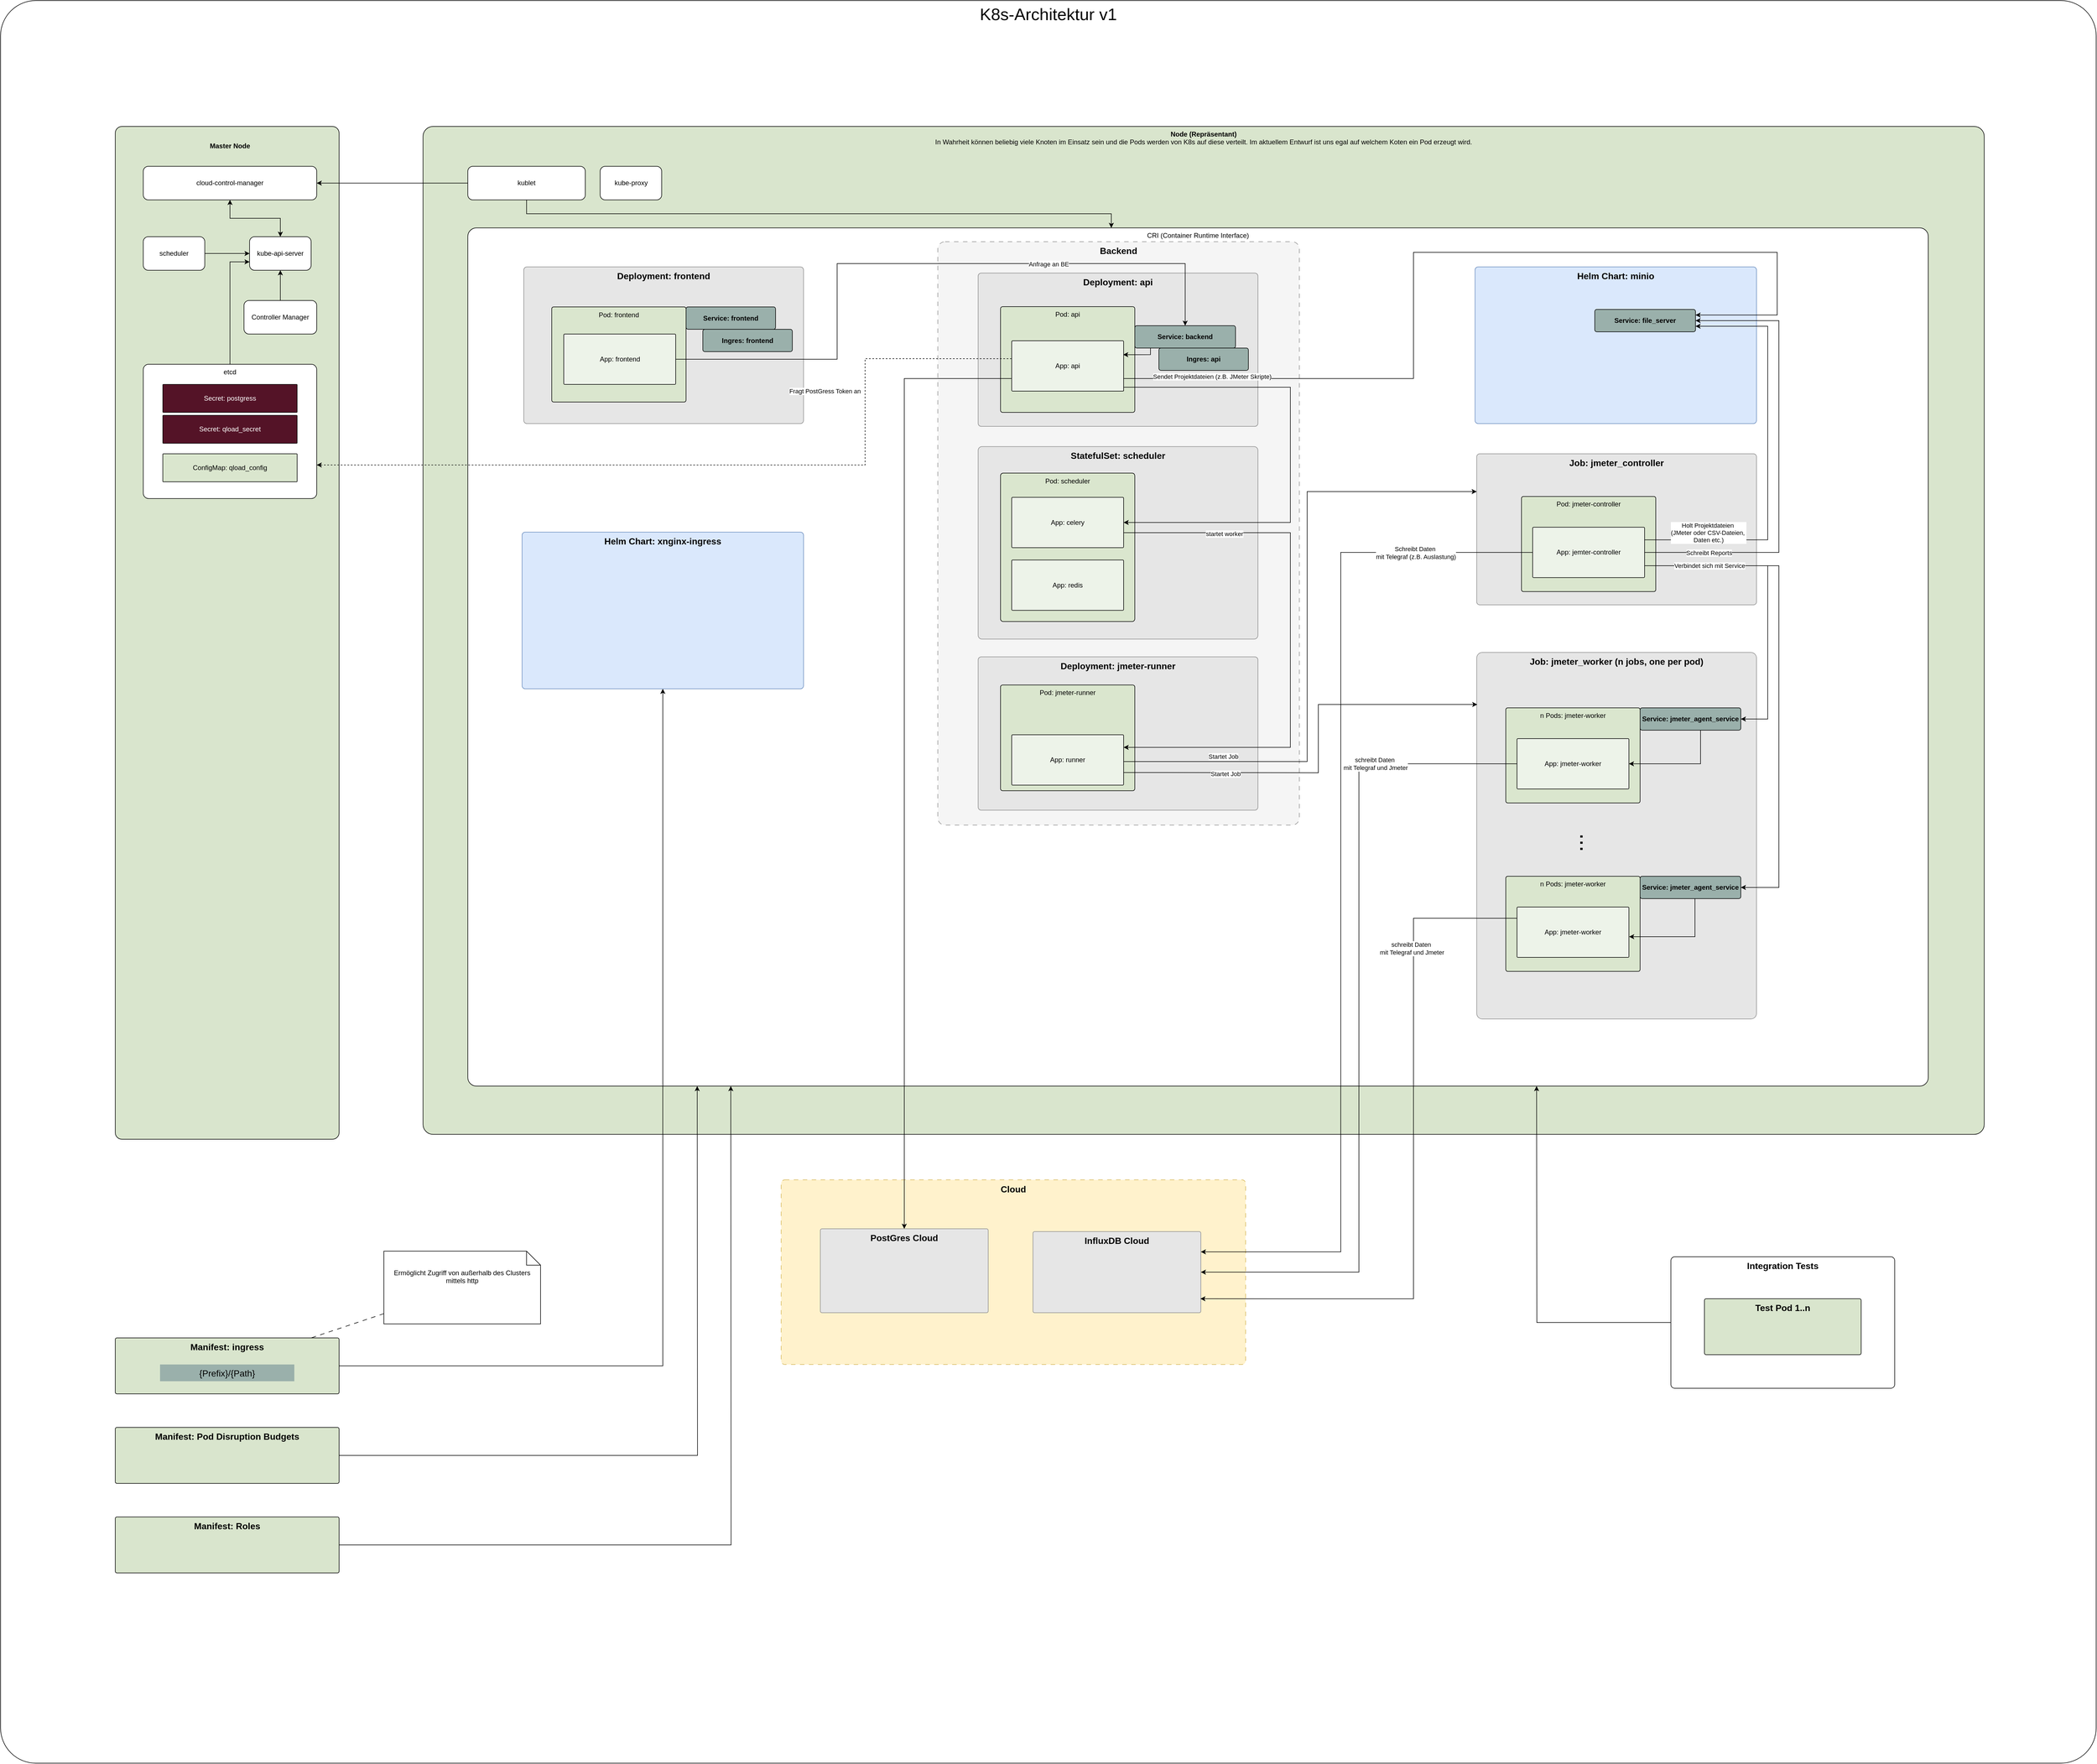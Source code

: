 <mxfile version="26.0.4">
  <diagram id="Ht1M8jgEwFfnCIfOTk4-" name="Page-1">
    <mxGraphModel dx="12432" dy="6807" grid="1" gridSize="10" guides="1" tooltips="1" connect="1" arrows="1" fold="1" page="1" pageScale="1" pageWidth="1169" pageHeight="827" math="0" shadow="0">
      <root>
        <mxCell id="0" />
        <mxCell id="1" parent="0" />
        <mxCell id="ZCW60HN4UCI8_1PRk3wG-36" value="&lt;span style=&quot;font-size: 30px;&quot;&gt;K8s-Architektur v1&lt;/span&gt;" style="whiteSpace=wrap;html=1;rounded=1;arcSize=2;verticalAlign=top;movable=1;resizable=1;rotatable=1;deletable=1;editable=1;locked=0;connectable=1;" parent="1" vertex="1">
          <mxGeometry x="2450" y="-740" width="3745" height="3150" as="geometry" />
        </mxCell>
        <mxCell id="7OVlWc0CsFkuMIYYxnUI-151" value="&lt;font style=&quot;font-size: 12px;&quot;&gt;&lt;b style=&quot;font-size: 12px;&quot;&gt;Node (Repräsentant)&lt;/b&gt;&lt;/font&gt;&lt;div style=&quot;font-size: 12px;&quot;&gt;&lt;font style=&quot;font-size: 12px;&quot;&gt;&lt;span style=&quot;font-size: 12px;&quot;&gt;In Wahrheit können beliebig viele Knoten im Einsatz sein und die Pods werden von K8s auf diese verteilt. Im aktuellem Entwurf ist uns egal auf welchem Koten ein Pod erzeugt wird.&lt;/span&gt;&lt;/font&gt;&lt;/div&gt;" style="whiteSpace=wrap;html=1;fillColor=#d9e5cd;rounded=1;arcSize=1;verticalAlign=top;movable=1;resizable=1;rotatable=1;deletable=1;editable=1;locked=0;connectable=1;fontSize=12;" parent="1" vertex="1">
          <mxGeometry x="3205" y="-515" width="2790" height="1801.25" as="geometry" />
        </mxCell>
        <mxCell id="7OVlWc0CsFkuMIYYxnUI-153" value="CRI (Container Runtime Interface)" style="rounded=1;whiteSpace=wrap;html=1;verticalAlign=top;arcSize=1;movable=1;resizable=1;rotatable=1;deletable=1;editable=1;locked=0;connectable=1;fontSize=12;strokeColor=default;" parent="1" vertex="1">
          <mxGeometry x="3285" y="-333.75" width="2610" height="1533.75" as="geometry" />
        </mxCell>
        <mxCell id="TPNZpiHJa9W8Kg9He1s7-10" value="&lt;font size=&quot;1&quot; style=&quot;&quot;&gt;&lt;b style=&quot;font-size: 16px;&quot;&gt;Job: jmeter_worker (n jobs, one per pod)&lt;/b&gt;&lt;/font&gt;" style="whiteSpace=wrap;html=1;rounded=1;arcSize=2;verticalAlign=top;fontSize=12;movable=1;resizable=1;rotatable=1;deletable=1;editable=1;locked=0;connectable=1;strokeColor=#8F8F8F;align=center;fontFamily=Helvetica;fontColor=default;fillColor=#E6E6E6;" parent="1" vertex="1">
          <mxGeometry x="5088" y="425" width="500" height="655" as="geometry" />
        </mxCell>
        <mxCell id="TPNZpiHJa9W8Kg9He1s7-9" value="&lt;font size=&quot;1&quot; style=&quot;&quot;&gt;&lt;b style=&quot;font-size: 16px;&quot;&gt;Job: jmeter_controller&lt;/b&gt;&lt;/font&gt;" style="whiteSpace=wrap;html=1;rounded=1;arcSize=2;verticalAlign=top;fontSize=12;movable=1;resizable=1;rotatable=1;deletable=1;editable=1;locked=0;connectable=1;strokeColor=#8F8F8F;align=center;fontFamily=Helvetica;fontColor=default;fillColor=#E6E6E6;" parent="1" vertex="1">
          <mxGeometry x="5088" y="70" width="500" height="270" as="geometry" />
        </mxCell>
        <mxCell id="7OVlWc0CsFkuMIYYxnUI-138" value="&lt;font size=&quot;1&quot; style=&quot;&quot;&gt;&lt;b style=&quot;font-size: 16px;&quot;&gt;Deployment: frontend&lt;/b&gt;&lt;/font&gt;" style="whiteSpace=wrap;html=1;rounded=1;arcSize=2;verticalAlign=top;fontSize=12;movable=1;resizable=1;rotatable=1;deletable=1;editable=1;locked=0;connectable=1;strokeColor=#8F8F8F;align=center;fontFamily=Helvetica;fontColor=default;fillColor=#E6E6E6;" parent="1" vertex="1">
          <mxGeometry x="3385" y="-264" width="500" height="280" as="geometry" />
        </mxCell>
        <mxCell id="7OVlWc0CsFkuMIYYxnUI-88" style="rounded=0;orthogonalLoop=1;jettySize=auto;html=1;endArrow=none;endFill=0;dashed=1;dashPattern=8 8;movable=1;resizable=1;rotatable=1;deletable=1;editable=1;locked=0;connectable=1;" parent="1" source="7OVlWc0CsFkuMIYYxnUI-94" target="7OVlWc0CsFkuMIYYxnUI-90" edge="1">
          <mxGeometry relative="1" as="geometry" />
        </mxCell>
        <mxCell id="oH4TG-YbMOmBQOoqMi1V-5" style="edgeStyle=orthogonalEdgeStyle;rounded=0;orthogonalLoop=1;jettySize=auto;html=1;exitX=1;exitY=0.5;exitDx=0;exitDy=0;entryX=0.5;entryY=1;entryDx=0;entryDy=0;movable=1;resizable=1;rotatable=1;deletable=1;editable=1;locked=0;connectable=1;" edge="1" parent="1" source="7OVlWc0CsFkuMIYYxnUI-90" target="oH4TG-YbMOmBQOoqMi1V-4">
          <mxGeometry relative="1" as="geometry" />
        </mxCell>
        <mxCell id="7OVlWc0CsFkuMIYYxnUI-90" value="&lt;b style=&quot;font-size: 16px;&quot;&gt;Manifest: ingress&lt;/b&gt;" style="whiteSpace=wrap;html=1;fillColor=#d9e5cd;strokeColor=default;rounded=1;arcSize=3;verticalAlign=top;movable=1;resizable=1;rotatable=1;deletable=1;editable=1;locked=0;connectable=1;" parent="1" vertex="1">
          <mxGeometry x="2655" y="1650" width="400" height="100" as="geometry" />
        </mxCell>
        <mxCell id="7OVlWc0CsFkuMIYYxnUI-94" value="Ermöglicht Zugriff von außerhalb des Clusters mittels http" style="shape=note2;boundedLbl=1;whiteSpace=wrap;html=1;size=25;verticalAlign=top;align=center;movable=1;resizable=1;rotatable=1;deletable=1;editable=1;locked=0;connectable=1;" parent="1" vertex="1">
          <mxGeometry x="3135" y="1495" width="280" height="130" as="geometry" />
        </mxCell>
        <mxCell id="7OVlWc0CsFkuMIYYxnUI-95" value="&lt;font style=&quot;font-size: 16px;&quot;&gt;{Prefix}/{Path}&lt;/font&gt;" style="whiteSpace=wrap;html=1;fillColor=#9ab0ab;strokeColor=none;rotation=0;movable=1;resizable=1;rotatable=1;deletable=1;editable=1;locked=0;connectable=1;" parent="1" vertex="1">
          <mxGeometry x="2735" y="1697.5" width="240" height="30" as="geometry" />
        </mxCell>
        <mxCell id="1kscTgb3eFn9fxUTIaNH-13" value="&lt;font size=&quot;1&quot; style=&quot;&quot;&gt;&lt;b style=&quot;font-size: 16px;&quot;&gt;Backend&lt;/b&gt;&lt;/font&gt;" style="whiteSpace=wrap;html=1;rounded=1;arcSize=2;verticalAlign=top;fontSize=12;movable=1;resizable=1;rotatable=1;deletable=1;editable=1;locked=0;connectable=1;strokeColor=#8F8F8F;align=center;fontFamily=Helvetica;fontColor=default;fillColor=#f5f5f5;dashed=1;dashPattern=8 8;" parent="1" vertex="1">
          <mxGeometry x="4125" y="-309" width="646" height="1042.5" as="geometry" />
        </mxCell>
        <mxCell id="7OVlWc0CsFkuMIYYxnUI-154" value="&lt;font size=&quot;1&quot; style=&quot;&quot;&gt;&lt;b style=&quot;font-size: 16px;&quot;&gt;Deployment: api&lt;/b&gt;&lt;/font&gt;" style="whiteSpace=wrap;html=1;rounded=1;arcSize=2;verticalAlign=top;fontSize=12;movable=1;resizable=1;rotatable=1;deletable=1;editable=1;locked=0;connectable=1;strokeColor=#8F8F8F;align=center;fontFamily=Helvetica;fontColor=default;fillColor=#E6E6E6;" parent="1" vertex="1">
          <mxGeometry x="4197" y="-253" width="500" height="274" as="geometry" />
        </mxCell>
        <mxCell id="7OVlWc0CsFkuMIYYxnUI-109" value="&lt;font style=&quot;font-size: 12px;&quot;&gt;Pod: api&lt;/font&gt;" style="whiteSpace=wrap;html=1;rounded=1;arcSize=2;verticalAlign=top;fontSize=12;strokeColor=default;align=center;fontFamily=Helvetica;fontColor=default;fillColor=#DAE6CE;movable=1;resizable=1;rotatable=1;deletable=1;editable=1;locked=0;connectable=1;" parent="1" vertex="1">
          <mxGeometry x="4237" y="-193" width="240" height="189" as="geometry" />
        </mxCell>
        <mxCell id="7OVlWc0CsFkuMIYYxnUI-114" value="&lt;font style=&quot;font-size: 12px;&quot;&gt;Pod: jmeter-controller&lt;/font&gt;" style="whiteSpace=wrap;html=1;rounded=1;arcSize=2;verticalAlign=top;fontSize=12;strokeColor=default;align=center;fontFamily=Helvetica;fontColor=default;fillColor=#DAE6CE;movable=1;resizable=1;rotatable=1;deletable=1;editable=1;locked=0;connectable=1;" parent="1" vertex="1">
          <mxGeometry x="5168" y="146.25" width="240" height="170" as="geometry" />
        </mxCell>
        <mxCell id="7OVlWc0CsFkuMIYYxnUI-115" value="&lt;font style=&quot;font-size: 12px;&quot;&gt;n Pods:&amp;nbsp;&lt;/font&gt;jmeter-worker" style="whiteSpace=wrap;html=1;rounded=1;arcSize=2;verticalAlign=top;fontSize=12;strokeColor=default;align=center;fontFamily=Helvetica;fontColor=default;fillColor=#DAE6CE;movable=1;resizable=1;rotatable=1;deletable=1;editable=1;locked=0;connectable=1;" parent="1" vertex="1">
          <mxGeometry x="5140" y="524" width="240" height="170" as="geometry" />
        </mxCell>
        <mxCell id="Efgqmvd8i2EMckIcJvgt-19" style="edgeStyle=orthogonalEdgeStyle;rounded=0;orthogonalLoop=1;jettySize=auto;html=1;exitX=1;exitY=0.75;exitDx=0;exitDy=0;entryX=1;entryY=0.5;entryDx=0;entryDy=0;movable=1;resizable=1;rotatable=1;deletable=1;editable=1;locked=0;connectable=1;" parent="1" source="7OVlWc0CsFkuMIYYxnUI-128" target="Efgqmvd8i2EMckIcJvgt-3" edge="1">
          <mxGeometry relative="1" as="geometry">
            <Array as="points">
              <mxPoint x="5388" y="270" />
              <mxPoint x="5628" y="270" />
              <mxPoint x="5628" y="845" />
            </Array>
          </mxGeometry>
        </mxCell>
        <mxCell id="7OVlWc0CsFkuMIYYxnUI-128" value="&lt;font style=&quot;font-size: 12px;&quot;&gt;App: jemter-controller&lt;/font&gt;" style="whiteSpace=wrap;html=1;rounded=1;arcSize=2;verticalAlign=middle;fontSize=12;strokeColor=#000000;align=center;fontFamily=Helvetica;fontColor=default;fillColor=#edf3e9;gradientColor=none;movable=1;resizable=1;rotatable=1;deletable=1;editable=1;locked=0;connectable=1;" parent="1" vertex="1">
          <mxGeometry x="5188" y="201.25" width="200" height="90" as="geometry" />
        </mxCell>
        <mxCell id="7OVlWc0CsFkuMIYYxnUI-129" value="&lt;font style=&quot;font-size: 12px;&quot;&gt;App:&amp;nbsp;&lt;/font&gt;jmeter-worker" style="whiteSpace=wrap;html=1;rounded=1;arcSize=2;verticalAlign=middle;fontSize=12;strokeColor=#000000;align=center;fontFamily=Helvetica;fontColor=default;fillColor=#edf3e9;gradientColor=none;movable=1;resizable=1;rotatable=1;deletable=1;editable=1;locked=0;connectable=1;" parent="1" vertex="1">
          <mxGeometry x="5160" y="579" width="200" height="90" as="geometry" />
        </mxCell>
        <mxCell id="7OVlWc0CsFkuMIYYxnUI-132" value="&lt;font style=&quot;font-size: 12px;&quot;&gt;Pod: frontend&lt;/font&gt;" style="whiteSpace=wrap;html=1;rounded=1;arcSize=2;verticalAlign=top;fontSize=12;fillColor=#DAE6CE;movable=1;resizable=1;rotatable=1;deletable=1;editable=1;locked=0;connectable=1;" parent="1" vertex="1">
          <mxGeometry x="3435" y="-192.5" width="240" height="170" as="geometry" />
        </mxCell>
        <mxCell id="Efgqmvd8i2EMckIcJvgt-5" style="edgeStyle=orthogonalEdgeStyle;rounded=0;orthogonalLoop=1;jettySize=auto;html=1;entryX=0.5;entryY=0;entryDx=0;entryDy=0;movable=1;resizable=1;rotatable=1;deletable=1;editable=1;locked=0;connectable=1;" parent="1" source="7OVlWc0CsFkuMIYYxnUI-133" target="7OVlWc0CsFkuMIYYxnUI-135" edge="1">
          <mxGeometry relative="1" as="geometry">
            <Array as="points">
              <mxPoint x="3945" y="-99" />
              <mxPoint x="3945" y="-270" />
              <mxPoint x="4567" y="-270" />
            </Array>
          </mxGeometry>
        </mxCell>
        <mxCell id="Efgqmvd8i2EMckIcJvgt-6" value="Anfrage an BE" style="edgeLabel;html=1;align=center;verticalAlign=middle;resizable=1;points=[];movable=1;rotatable=1;deletable=1;editable=1;locked=0;connectable=1;" parent="Efgqmvd8i2EMckIcJvgt-5" connectable="0" vertex="1">
          <mxGeometry x="0.497" y="-1" relative="1" as="geometry">
            <mxPoint x="-55" as="offset" />
          </mxGeometry>
        </mxCell>
        <mxCell id="7OVlWc0CsFkuMIYYxnUI-133" value="&lt;span style=&quot;font-size: 12px;&quot;&gt;App: frontend&lt;/span&gt;" style="whiteSpace=wrap;html=1;rounded=1;arcSize=2;verticalAlign=middle;fontSize=12;strokeColor=#000000;fillColor=#edf3e9;gradientColor=none;movable=1;resizable=1;rotatable=1;deletable=1;editable=1;locked=0;connectable=1;" parent="1" vertex="1">
          <mxGeometry x="3456.5" y="-144" width="200" height="90" as="geometry" />
        </mxCell>
        <mxCell id="7OVlWc0CsFkuMIYYxnUI-134" value="&lt;span style=&quot;font-size: 12px;&quot;&gt;&lt;b style=&quot;font-size: 12px;&quot;&gt;Service: frontend&lt;/b&gt;&lt;/span&gt;" style="whiteSpace=wrap;html=1;fillColor=#9ab0ab;strokeColor=default;rotation=0;fontSize=12;rounded=1;arcSize=9;movable=1;resizable=1;rotatable=1;deletable=1;editable=1;locked=0;connectable=1;" parent="1" vertex="1">
          <mxGeometry x="3675" y="-192.5" width="160" height="40" as="geometry" />
        </mxCell>
        <mxCell id="Efgqmvd8i2EMckIcJvgt-7" style="edgeStyle=orthogonalEdgeStyle;rounded=0;orthogonalLoop=1;jettySize=auto;html=1;entryX=0.996;entryY=0.276;entryDx=0;entryDy=0;entryPerimeter=0;movable=1;resizable=1;rotatable=1;deletable=1;editable=1;locked=0;connectable=1;" parent="1" source="7OVlWc0CsFkuMIYYxnUI-135" target="7OVlWc0CsFkuMIYYxnUI-110" edge="1">
          <mxGeometry relative="1" as="geometry">
            <Array as="points">
              <mxPoint x="4505" y="-107" />
            </Array>
          </mxGeometry>
        </mxCell>
        <mxCell id="7OVlWc0CsFkuMIYYxnUI-135" value="&lt;span style=&quot;font-size: 12px;&quot;&gt;&lt;b style=&quot;font-size: 12px;&quot;&gt;Service: backend&lt;/b&gt;&lt;/span&gt;" style="whiteSpace=wrap;html=1;fillColor=#9ab0ab;strokeColor=default;rotation=0;fontSize=12;rounded=1;align=center;verticalAlign=middle;arcSize=9;fontFamily=Helvetica;fontColor=default;movable=1;resizable=1;rotatable=1;deletable=1;editable=1;locked=0;connectable=1;" parent="1" vertex="1">
          <mxGeometry x="4477" y="-159" width="180" height="40" as="geometry" />
        </mxCell>
        <mxCell id="Efgqmvd8i2EMckIcJvgt-18" style="edgeStyle=orthogonalEdgeStyle;rounded=0;orthogonalLoop=1;jettySize=auto;html=1;entryX=1;entryY=0.5;entryDx=0;entryDy=0;movable=1;resizable=1;rotatable=1;deletable=1;editable=1;locked=0;connectable=1;" parent="1" source="7OVlWc0CsFkuMIYYxnUI-136" target="7OVlWc0CsFkuMIYYxnUI-129" edge="1">
          <mxGeometry relative="1" as="geometry">
            <Array as="points">
              <mxPoint x="5488" y="624" />
            </Array>
          </mxGeometry>
        </mxCell>
        <mxCell id="7OVlWc0CsFkuMIYYxnUI-136" value="&lt;span style=&quot;font-size: 12px;&quot;&gt;&lt;b style=&quot;font-size: 12px;&quot;&gt;Service: jmeter_agent_service&lt;/b&gt;&lt;/span&gt;" style="whiteSpace=wrap;html=1;fillColor=#9ab0ab;strokeColor=default;rotation=0;fontSize=12;rounded=1;align=center;verticalAlign=middle;arcSize=9;fontFamily=Helvetica;fontColor=default;movable=1;resizable=1;rotatable=1;deletable=1;editable=1;locked=0;connectable=1;" parent="1" vertex="1">
          <mxGeometry x="5380" y="524" width="180" height="40" as="geometry" />
        </mxCell>
        <mxCell id="7OVlWc0CsFkuMIYYxnUI-139" value="" style="whiteSpace=wrap;html=1;fillColor=#d9e5cd;rounded=1;arcSize=3;fontSize=12;movable=1;resizable=1;rotatable=1;deletable=1;editable=1;locked=0;connectable=1;" parent="1" vertex="1">
          <mxGeometry x="2655" y="-515" width="400" height="1810" as="geometry" />
        </mxCell>
        <mxCell id="7OVlWc0CsFkuMIYYxnUI-140" style="edgeStyle=orthogonalEdgeStyle;rounded=0;orthogonalLoop=1;jettySize=auto;html=1;startArrow=classic;startFill=1;fontSize=12;movable=1;resizable=1;rotatable=1;deletable=1;editable=1;locked=0;connectable=1;" parent="1" source="7OVlWc0CsFkuMIYYxnUI-141" target="7OVlWc0CsFkuMIYYxnUI-144" edge="1">
          <mxGeometry relative="1" as="geometry" />
        </mxCell>
        <mxCell id="7OVlWc0CsFkuMIYYxnUI-141" value="cloud-control-manager" style="rounded=1;whiteSpace=wrap;html=1;fontSize=12;movable=1;resizable=1;rotatable=1;deletable=1;editable=1;locked=0;connectable=1;" parent="1" vertex="1">
          <mxGeometry x="2705" y="-443.75" width="310" height="60" as="geometry" />
        </mxCell>
        <mxCell id="7OVlWc0CsFkuMIYYxnUI-150" style="edgeStyle=orthogonalEdgeStyle;rounded=0;orthogonalLoop=1;jettySize=auto;html=1;exitX=0.5;exitY=0;exitDx=0;exitDy=0;entryX=0;entryY=0.75;entryDx=0;entryDy=0;fontSize=12;movable=1;resizable=1;rotatable=1;deletable=1;editable=1;locked=0;connectable=1;" parent="1" source="7OVlWc0CsFkuMIYYxnUI-143" target="7OVlWc0CsFkuMIYYxnUI-144" edge="1">
          <mxGeometry relative="1" as="geometry">
            <Array as="points">
              <mxPoint x="2860" y="-273" />
            </Array>
          </mxGeometry>
        </mxCell>
        <mxCell id="7OVlWc0CsFkuMIYYxnUI-143" value="etcd" style="rounded=1;whiteSpace=wrap;html=1;verticalAlign=top;arcSize=4;fontSize=12;movable=1;resizable=1;rotatable=1;deletable=1;editable=1;locked=0;connectable=1;" parent="1" vertex="1">
          <mxGeometry x="2705" y="-90" width="310" height="240" as="geometry" />
        </mxCell>
        <mxCell id="7OVlWc0CsFkuMIYYxnUI-144" value="kube-api-server" style="rounded=1;whiteSpace=wrap;html=1;fontSize=12;movable=1;resizable=1;rotatable=1;deletable=1;editable=1;locked=0;connectable=1;" parent="1" vertex="1">
          <mxGeometry x="2895" y="-318" width="110" height="60" as="geometry" />
        </mxCell>
        <mxCell id="7OVlWc0CsFkuMIYYxnUI-145" style="edgeStyle=orthogonalEdgeStyle;rounded=0;orthogonalLoop=1;jettySize=auto;html=1;entryX=0;entryY=0.5;entryDx=0;entryDy=0;fontSize=12;movable=1;resizable=1;rotatable=1;deletable=1;editable=1;locked=0;connectable=1;" parent="1" source="7OVlWc0CsFkuMIYYxnUI-146" target="7OVlWc0CsFkuMIYYxnUI-144" edge="1">
          <mxGeometry relative="1" as="geometry" />
        </mxCell>
        <mxCell id="7OVlWc0CsFkuMIYYxnUI-146" value="scheduler" style="rounded=1;whiteSpace=wrap;html=1;fontSize=12;movable=1;resizable=1;rotatable=1;deletable=1;editable=1;locked=0;connectable=1;" parent="1" vertex="1">
          <mxGeometry x="2705" y="-318" width="110" height="60" as="geometry" />
        </mxCell>
        <mxCell id="7OVlWc0CsFkuMIYYxnUI-147" style="edgeStyle=orthogonalEdgeStyle;rounded=0;orthogonalLoop=1;jettySize=auto;html=1;fontSize=12;movable=1;resizable=1;rotatable=1;deletable=1;editable=1;locked=0;connectable=1;" parent="1" source="7OVlWc0CsFkuMIYYxnUI-148" target="7OVlWc0CsFkuMIYYxnUI-144" edge="1">
          <mxGeometry relative="1" as="geometry" />
        </mxCell>
        <mxCell id="7OVlWc0CsFkuMIYYxnUI-148" value="Controller Manager" style="rounded=1;whiteSpace=wrap;html=1;fontSize=12;movable=1;resizable=1;rotatable=1;deletable=1;editable=1;locked=0;connectable=1;" parent="1" vertex="1">
          <mxGeometry x="2885" y="-204" width="130" height="60" as="geometry" />
        </mxCell>
        <mxCell id="7OVlWc0CsFkuMIYYxnUI-149" value="&lt;font style=&quot;font-size: 12px;&quot;&gt;&lt;b style=&quot;font-size: 12px;&quot;&gt;Master Node&lt;/b&gt;&lt;/font&gt;" style="text;html=1;align=center;verticalAlign=middle;whiteSpace=wrap;rounded=0;fontSize=12;movable=1;resizable=1;rotatable=1;deletable=1;editable=1;locked=0;connectable=1;" parent="1" vertex="1">
          <mxGeometry x="2795" y="-495" width="130" height="30" as="geometry" />
        </mxCell>
        <mxCell id="UkHKmTNBYrg7jvq7JIB1-1" style="edgeStyle=orthogonalEdgeStyle;rounded=0;orthogonalLoop=1;jettySize=auto;html=1;movable=1;resizable=1;rotatable=1;deletable=1;editable=1;locked=0;connectable=1;" parent="1" source="7OVlWc0CsFkuMIYYxnUI-152" target="7OVlWc0CsFkuMIYYxnUI-141" edge="1">
          <mxGeometry relative="1" as="geometry" />
        </mxCell>
        <mxCell id="UkHKmTNBYrg7jvq7JIB1-2" style="edgeStyle=orthogonalEdgeStyle;rounded=0;orthogonalLoop=1;jettySize=auto;html=1;exitX=0.5;exitY=1;exitDx=0;exitDy=0;movable=1;resizable=1;rotatable=1;deletable=1;editable=1;locked=0;connectable=1;" parent="1" source="7OVlWc0CsFkuMIYYxnUI-152" target="7OVlWc0CsFkuMIYYxnUI-153" edge="1">
          <mxGeometry relative="1" as="geometry">
            <Array as="points">
              <mxPoint x="3390" y="-359" />
              <mxPoint x="4435" y="-359" />
            </Array>
          </mxGeometry>
        </mxCell>
        <mxCell id="7OVlWc0CsFkuMIYYxnUI-152" value="kublet" style="rounded=1;whiteSpace=wrap;html=1;fontSize=12;movable=1;resizable=1;rotatable=1;deletable=1;editable=1;locked=0;connectable=1;" parent="1" vertex="1">
          <mxGeometry x="3285" y="-443.75" width="210" height="60" as="geometry" />
        </mxCell>
        <mxCell id="7OVlWc0CsFkuMIYYxnUI-155" value="&lt;font style=&quot;font-size: 12px;&quot;&gt;ConfigMap: qload_config&lt;/font&gt;" style="whiteSpace=wrap;html=1;rounded=1;arcSize=2;verticalAlign=middle;fontSize=12;fillColor=#DAE6CE;movable=1;resizable=1;rotatable=1;deletable=1;editable=1;locked=0;connectable=1;" parent="1" vertex="1">
          <mxGeometry x="2740" y="70" width="240" height="50" as="geometry" />
        </mxCell>
        <mxCell id="7OVlWc0CsFkuMIYYxnUI-156" value="&lt;font style=&quot;font-size: 12px;&quot;&gt;Secret: qload_secret&lt;/font&gt;" style="whiteSpace=wrap;html=1;rounded=1;arcSize=2;verticalAlign=middle;fontSize=12;fillColor=#541327;fontColor=#FFFFFF;movable=1;resizable=1;rotatable=1;deletable=1;editable=1;locked=0;connectable=1;" parent="1" vertex="1">
          <mxGeometry x="2740" y="1.25" width="240" height="50" as="geometry" />
        </mxCell>
        <mxCell id="ZCW60HN4UCI8_1PRk3wG-1" value="kube-proxy" style="rounded=1;whiteSpace=wrap;html=1;movable=1;resizable=1;rotatable=1;deletable=1;editable=1;locked=0;connectable=1;" parent="1" vertex="1">
          <mxGeometry x="3521.5" y="-443.75" width="110" height="60" as="geometry" />
        </mxCell>
        <mxCell id="TPNZpiHJa9W8Kg9He1s7-1" value="&lt;b&gt;Ingres: frontend&lt;/b&gt;" style="whiteSpace=wrap;html=1;fillColor=#9ab0ab;strokeColor=default;rotation=0;fontSize=12;rounded=1;arcSize=9;movable=1;resizable=1;rotatable=1;deletable=1;editable=1;locked=0;connectable=1;" parent="1" vertex="1">
          <mxGeometry x="3705" y="-152.5" width="160" height="40" as="geometry" />
        </mxCell>
        <mxCell id="TPNZpiHJa9W8Kg9He1s7-6" value="&lt;span style=&quot;font-size: 16px;&quot;&gt;&lt;b&gt;Helm Chart: minio&lt;/b&gt;&lt;/span&gt;" style="whiteSpace=wrap;html=1;rounded=1;arcSize=2;verticalAlign=top;fontSize=12;movable=1;resizable=1;rotatable=1;deletable=1;editable=1;locked=0;connectable=1;strokeColor=#6c8ebf;align=center;fontFamily=Helvetica;fillColor=#dae8fc;" parent="1" vertex="1">
          <mxGeometry x="5085" y="-264" width="503" height="280" as="geometry" />
        </mxCell>
        <mxCell id="TPNZpiHJa9W8Kg9He1s7-7" value="&lt;span style=&quot;font-size: 12px;&quot;&gt;&lt;b style=&quot;font-size: 12px;&quot;&gt;Service: file_server&lt;/b&gt;&lt;/span&gt;" style="whiteSpace=wrap;html=1;fillColor=#9ab0ab;strokeColor=default;rotation=0;fontSize=12;rounded=1;align=center;verticalAlign=middle;arcSize=9;fontFamily=Helvetica;fontColor=default;movable=1;resizable=1;rotatable=1;deletable=1;editable=1;locked=0;connectable=1;" parent="1" vertex="1">
          <mxGeometry x="5299" y="-188" width="180" height="40" as="geometry" />
        </mxCell>
        <mxCell id="Efgqmvd8i2EMckIcJvgt-1" value="&lt;font style=&quot;font-size: 12px;&quot;&gt;n Pods:&amp;nbsp;jmeter-worker&lt;/font&gt;" style="whiteSpace=wrap;html=1;rounded=1;arcSize=2;verticalAlign=top;fontSize=12;strokeColor=default;align=center;fontFamily=Helvetica;fontColor=default;fillColor=#DAE6CE;movable=1;resizable=1;rotatable=1;deletable=1;editable=1;locked=0;connectable=1;" parent="1" vertex="1">
          <mxGeometry x="5140" y="825" width="240" height="170" as="geometry" />
        </mxCell>
        <mxCell id="Efgqmvd8i2EMckIcJvgt-2" value="&lt;font style=&quot;font-size: 12px;&quot;&gt;App:&amp;nbsp;&lt;/font&gt;jmeter-worker" style="whiteSpace=wrap;html=1;rounded=1;arcSize=2;verticalAlign=middle;fontSize=12;strokeColor=#000000;align=center;fontFamily=Helvetica;fontColor=default;fillColor=#edf3e9;gradientColor=none;movable=1;resizable=1;rotatable=1;deletable=1;editable=1;locked=0;connectable=1;" parent="1" vertex="1">
          <mxGeometry x="5160" y="880" width="200" height="90" as="geometry" />
        </mxCell>
        <mxCell id="Efgqmvd8i2EMckIcJvgt-3" value="&lt;span style=&quot;font-size: 12px;&quot;&gt;&lt;b style=&quot;font-size: 12px;&quot;&gt;Service: jmeter_agent_service&lt;/b&gt;&lt;/span&gt;" style="whiteSpace=wrap;html=1;fillColor=#9ab0ab;strokeColor=default;rotation=0;fontSize=12;rounded=1;align=center;verticalAlign=middle;arcSize=9;fontFamily=Helvetica;fontColor=default;movable=1;resizable=1;rotatable=1;deletable=1;editable=1;locked=0;connectable=1;" parent="1" vertex="1">
          <mxGeometry x="5380" y="825" width="180" height="40" as="geometry" />
        </mxCell>
        <mxCell id="Efgqmvd8i2EMckIcJvgt-4" value="&lt;font style=&quot;font-size: 40px;&quot;&gt;...&lt;/font&gt;" style="text;html=1;align=center;verticalAlign=middle;whiteSpace=wrap;rounded=0;rotation=90;movable=1;resizable=1;rotatable=1;deletable=1;editable=1;locked=0;connectable=1;" parent="1" vertex="1">
          <mxGeometry x="5258" y="750" width="60" height="30" as="geometry" />
        </mxCell>
        <mxCell id="Efgqmvd8i2EMckIcJvgt-20" style="edgeStyle=orthogonalEdgeStyle;rounded=0;orthogonalLoop=1;jettySize=auto;html=1;entryX=1.002;entryY=0.585;entryDx=0;entryDy=0;entryPerimeter=0;movable=1;resizable=1;rotatable=1;deletable=1;editable=1;locked=0;connectable=1;" parent="1" source="Efgqmvd8i2EMckIcJvgt-3" target="Efgqmvd8i2EMckIcJvgt-2" edge="1">
          <mxGeometry relative="1" as="geometry">
            <Array as="points">
              <mxPoint x="5478" y="933" />
              <mxPoint x="5360" y="933" />
            </Array>
          </mxGeometry>
        </mxCell>
        <mxCell id="Efgqmvd8i2EMckIcJvgt-21" style="edgeStyle=orthogonalEdgeStyle;rounded=0;orthogonalLoop=1;jettySize=auto;html=1;exitX=1;exitY=0.5;exitDx=0;exitDy=0;entryX=1;entryY=0.5;entryDx=0;entryDy=0;movable=1;resizable=1;rotatable=1;deletable=1;editable=1;locked=0;connectable=1;" parent="1" source="7OVlWc0CsFkuMIYYxnUI-128" target="TPNZpiHJa9W8Kg9He1s7-7" edge="1">
          <mxGeometry relative="1" as="geometry">
            <Array as="points">
              <mxPoint x="5628" y="246" />
              <mxPoint x="5628" y="-168" />
            </Array>
          </mxGeometry>
        </mxCell>
        <mxCell id="Efgqmvd8i2EMckIcJvgt-22" value="Schreibt Reports" style="edgeLabel;html=1;align=center;verticalAlign=middle;resizable=1;points=[];movable=1;rotatable=1;deletable=1;editable=1;locked=0;connectable=1;" parent="Efgqmvd8i2EMckIcJvgt-21" connectable="0" vertex="1">
          <mxGeometry x="-0.748" y="2" relative="1" as="geometry">
            <mxPoint x="14" y="2" as="offset" />
          </mxGeometry>
        </mxCell>
        <mxCell id="Efgqmvd8i2EMckIcJvgt-32" style="edgeStyle=orthogonalEdgeStyle;rounded=0;orthogonalLoop=1;jettySize=auto;html=1;exitX=1;exitY=0.25;exitDx=0;exitDy=0;entryX=1;entryY=0.75;entryDx=0;entryDy=0;movable=1;resizable=1;rotatable=1;deletable=1;editable=1;locked=0;connectable=1;" parent="1" source="7OVlWc0CsFkuMIYYxnUI-128" target="TPNZpiHJa9W8Kg9He1s7-7" edge="1">
          <mxGeometry relative="1" as="geometry">
            <Array as="points">
              <mxPoint x="5608" y="224" />
              <mxPoint x="5608" y="-158" />
            </Array>
          </mxGeometry>
        </mxCell>
        <mxCell id="Efgqmvd8i2EMckIcJvgt-33" value="Holt Projektdateien&amp;nbsp;&lt;div&gt;(JMeter oder CSV-Dateien,&amp;nbsp;&lt;/div&gt;&lt;div&gt;Daten etc.)&lt;/div&gt;" style="edgeLabel;html=1;align=center;verticalAlign=middle;resizable=1;points=[];movable=1;rotatable=1;deletable=1;editable=1;locked=0;connectable=1;" parent="Efgqmvd8i2EMckIcJvgt-32" connectable="0" vertex="1">
          <mxGeometry x="-0.819" y="2" relative="1" as="geometry">
            <mxPoint x="48" y="-11" as="offset" />
          </mxGeometry>
        </mxCell>
        <mxCell id="Efgqmvd8i2EMckIcJvgt-16" style="edgeStyle=orthogonalEdgeStyle;rounded=0;orthogonalLoop=1;jettySize=auto;html=1;exitX=1;exitY=0.75;exitDx=0;exitDy=0;entryX=1;entryY=0.5;entryDx=0;entryDy=0;movable=1;resizable=1;rotatable=1;deletable=1;editable=1;locked=0;connectable=1;" parent="1" source="7OVlWc0CsFkuMIYYxnUI-128" target="7OVlWc0CsFkuMIYYxnUI-136" edge="1">
          <mxGeometry relative="1" as="geometry">
            <Array as="points">
              <mxPoint x="5388" y="270" />
              <mxPoint x="5608" y="270" />
              <mxPoint x="5608" y="544" />
            </Array>
          </mxGeometry>
        </mxCell>
        <mxCell id="Efgqmvd8i2EMckIcJvgt-17" value="Verbindet sich mit Service" style="edgeLabel;html=1;align=center;verticalAlign=middle;resizable=1;points=[];movable=1;rotatable=1;deletable=1;editable=1;locked=0;connectable=1;" parent="Efgqmvd8i2EMckIcJvgt-16" connectable="0" vertex="1">
          <mxGeometry x="-0.299" relative="1" as="geometry">
            <mxPoint x="-74" as="offset" />
          </mxGeometry>
        </mxCell>
        <mxCell id="1kscTgb3eFn9fxUTIaNH-2" value="&lt;font style=&quot;font-size: 12px;&quot;&gt;Secret: postgress&lt;/font&gt;" style="whiteSpace=wrap;html=1;rounded=1;arcSize=2;verticalAlign=middle;fontSize=12;fillColor=#541327;fontColor=#FFFFFF;movable=1;resizable=1;rotatable=1;deletable=1;editable=1;locked=0;connectable=1;" parent="1" vertex="1">
          <mxGeometry x="2740" y="-54" width="240" height="50" as="geometry" />
        </mxCell>
        <mxCell id="1kscTgb3eFn9fxUTIaNH-14" style="edgeStyle=orthogonalEdgeStyle;rounded=0;orthogonalLoop=1;jettySize=auto;html=1;exitX=1;exitY=0.75;exitDx=0;exitDy=0;entryX=1;entryY=0.25;entryDx=0;entryDy=0;movable=1;resizable=1;rotatable=1;deletable=1;editable=1;locked=0;connectable=1;" parent="1" source="7OVlWc0CsFkuMIYYxnUI-110" target="TPNZpiHJa9W8Kg9He1s7-7" edge="1">
          <mxGeometry relative="1" as="geometry">
            <mxPoint x="5255" y="-280" as="targetPoint" />
            <Array as="points">
              <mxPoint x="4975" y="-64" />
              <mxPoint x="4975" y="-290" />
              <mxPoint x="5625" y="-290" />
              <mxPoint x="5625" y="-178" />
            </Array>
          </mxGeometry>
        </mxCell>
        <mxCell id="1kscTgb3eFn9fxUTIaNH-15" value="Sendet Projektdateien (z.B. JMeter Skripte)" style="edgeLabel;html=1;align=center;verticalAlign=middle;resizable=1;points=[];movable=1;rotatable=1;deletable=1;editable=1;locked=0;connectable=1;" parent="1kscTgb3eFn9fxUTIaNH-14" connectable="0" vertex="1">
          <mxGeometry x="-0.911" relative="1" as="geometry">
            <mxPoint x="84" y="-4" as="offset" />
          </mxGeometry>
        </mxCell>
        <mxCell id="7OVlWc0CsFkuMIYYxnUI-110" value="&lt;font style=&quot;font-size: 12px;&quot;&gt;App: api&lt;/font&gt;" style="whiteSpace=wrap;html=1;rounded=1;arcSize=2;verticalAlign=middle;fontSize=12;strokeColor=#000000;align=center;fontFamily=Helvetica;fontColor=default;fillColor=#edf3e9;gradientColor=none;movable=1;resizable=1;rotatable=1;deletable=1;editable=1;locked=0;connectable=1;" parent="1" vertex="1">
          <mxGeometry x="4257" y="-132" width="200" height="90" as="geometry" />
        </mxCell>
        <mxCell id="1kscTgb3eFn9fxUTIaNH-3" style="edgeStyle=orthogonalEdgeStyle;rounded=0;orthogonalLoop=1;jettySize=auto;html=1;dashed=1;movable=1;resizable=1;rotatable=1;deletable=1;editable=1;locked=0;connectable=1;" parent="1" source="7OVlWc0CsFkuMIYYxnUI-110" target="7OVlWc0CsFkuMIYYxnUI-143" edge="1">
          <mxGeometry relative="1" as="geometry">
            <mxPoint x="3735" y="80" as="targetPoint" />
            <Array as="points">
              <mxPoint x="3995" y="-100" />
              <mxPoint x="3995" y="90" />
            </Array>
          </mxGeometry>
        </mxCell>
        <mxCell id="1kscTgb3eFn9fxUTIaNH-4" value="Fragt PostGress Token an" style="edgeLabel;html=1;align=center;verticalAlign=middle;resizable=1;points=[];movable=1;rotatable=1;deletable=1;editable=1;locked=0;connectable=1;" parent="1kscTgb3eFn9fxUTIaNH-3" connectable="0" vertex="1">
          <mxGeometry x="-0.672" y="-1" relative="1" as="geometry">
            <mxPoint x="-99" y="59" as="offset" />
          </mxGeometry>
        </mxCell>
        <mxCell id="1kscTgb3eFn9fxUTIaNH-8" value="&lt;font size=&quot;1&quot; style=&quot;&quot;&gt;&lt;b style=&quot;font-size: 16px;&quot;&gt;StatefulSet: scheduler&lt;/b&gt;&lt;/font&gt;" style="whiteSpace=wrap;html=1;rounded=1;arcSize=2;verticalAlign=top;fontSize=12;movable=1;resizable=1;rotatable=1;deletable=1;editable=1;locked=0;connectable=1;strokeColor=#8F8F8F;align=center;fontFamily=Helvetica;fontColor=default;fillColor=#E6E6E6;" parent="1" vertex="1">
          <mxGeometry x="4197" y="57.13" width="500" height="344" as="geometry" />
        </mxCell>
        <mxCell id="1kscTgb3eFn9fxUTIaNH-9" value="&lt;font size=&quot;1&quot; style=&quot;&quot;&gt;&lt;b style=&quot;font-size: 16px;&quot;&gt;Deployment: jmeter-runner&lt;/b&gt;&lt;/font&gt;" style="whiteSpace=wrap;html=1;rounded=1;arcSize=2;verticalAlign=top;fontSize=12;movable=1;resizable=1;rotatable=1;deletable=1;editable=1;locked=0;connectable=1;strokeColor=#8F8F8F;align=center;fontFamily=Helvetica;fontColor=default;fillColor=#E6E6E6;" parent="1" vertex="1">
          <mxGeometry x="4197" y="432.88" width="500" height="274" as="geometry" />
        </mxCell>
        <mxCell id="1kscTgb3eFn9fxUTIaNH-10" value="&lt;font style=&quot;font-size: 12px;&quot;&gt;Pod: scheduler&lt;/font&gt;" style="whiteSpace=wrap;html=1;rounded=1;arcSize=2;verticalAlign=top;fontSize=12;strokeColor=default;align=center;fontFamily=Helvetica;fontColor=default;fillColor=#DAE6CE;movable=1;resizable=1;rotatable=1;deletable=1;editable=1;locked=0;connectable=1;" parent="1" vertex="1">
          <mxGeometry x="4237" y="104.5" width="240" height="265.25" as="geometry" />
        </mxCell>
        <mxCell id="1kscTgb3eFn9fxUTIaNH-11" value="&lt;font style=&quot;font-size: 12px;&quot;&gt;Pod: jmeter-runner&lt;/font&gt;" style="whiteSpace=wrap;html=1;rounded=1;arcSize=2;verticalAlign=top;fontSize=12;strokeColor=default;align=center;fontFamily=Helvetica;fontColor=default;fillColor=#DAE6CE;movable=1;resizable=1;rotatable=1;deletable=1;editable=1;locked=0;connectable=1;" parent="1" vertex="1">
          <mxGeometry x="4237" y="483.13" width="240" height="189" as="geometry" />
        </mxCell>
        <mxCell id="7OVlWc0CsFkuMIYYxnUI-111" value="&lt;font style=&quot;font-size: 12px;&quot;&gt;App: celery&lt;/font&gt;" style="whiteSpace=wrap;html=1;rounded=1;arcSize=2;verticalAlign=middle;fontSize=12;strokeColor=#000000;align=center;fontFamily=Helvetica;fontColor=default;fillColor=#edf3e9;gradientColor=none;movable=1;resizable=1;rotatable=1;deletable=1;editable=1;locked=0;connectable=1;" parent="1" vertex="1">
          <mxGeometry x="4257" y="147.75" width="200" height="90" as="geometry" />
        </mxCell>
        <mxCell id="7OVlWc0CsFkuMIYYxnUI-112" value="&lt;font style=&quot;font-size: 12px;&quot;&gt;App: redis&lt;/font&gt;" style="whiteSpace=wrap;html=1;rounded=1;arcSize=2;verticalAlign=middle;fontSize=12;strokeColor=#000000;align=center;fontFamily=Helvetica;fontColor=default;fillColor=#edf3e9;gradientColor=none;movable=1;resizable=1;rotatable=1;deletable=1;editable=1;locked=0;connectable=1;" parent="1" vertex="1">
          <mxGeometry x="4257" y="259.75" width="200" height="90" as="geometry" />
        </mxCell>
        <mxCell id="7OVlWc0CsFkuMIYYxnUI-113" value="&lt;font style=&quot;font-size: 12px;&quot;&gt;App: runner&lt;/font&gt;" style="whiteSpace=wrap;html=1;rounded=1;arcSize=2;verticalAlign=middle;fontSize=12;strokeColor=#000000;align=center;fontFamily=Helvetica;fontColor=default;fillColor=#edf3e9;gradientColor=none;movable=1;resizable=1;rotatable=1;deletable=1;editable=1;locked=0;connectable=1;" parent="1" vertex="1">
          <mxGeometry x="4257" y="572.13" width="200" height="90" as="geometry" />
        </mxCell>
        <mxCell id="Efgqmvd8i2EMckIcJvgt-10" style="edgeStyle=orthogonalEdgeStyle;rounded=0;orthogonalLoop=1;jettySize=auto;html=1;exitX=1;exitY=0.75;exitDx=0;exitDy=0;entryX=1;entryY=0.25;entryDx=0;entryDy=0;movable=1;resizable=1;rotatable=1;deletable=1;editable=1;locked=0;connectable=1;" parent="1" source="7OVlWc0CsFkuMIYYxnUI-111" target="7OVlWc0CsFkuMIYYxnUI-113" edge="1">
          <mxGeometry relative="1" as="geometry">
            <Array as="points">
              <mxPoint x="4457" y="211" />
              <mxPoint x="4755" y="211" />
              <mxPoint x="4755" y="595" />
            </Array>
            <mxPoint x="4447.0" y="279.86" as="sourcePoint" />
            <mxPoint x="4447.0" y="453.86" as="targetPoint" />
          </mxGeometry>
        </mxCell>
        <mxCell id="Efgqmvd8i2EMckIcJvgt-11" value="startet worker" style="edgeLabel;html=1;align=center;verticalAlign=middle;resizable=1;points=[];movable=1;rotatable=1;deletable=1;editable=1;locked=0;connectable=1;" parent="Efgqmvd8i2EMckIcJvgt-10" connectable="0" vertex="1">
          <mxGeometry x="-0.139" y="1" relative="1" as="geometry">
            <mxPoint x="-119" y="-120" as="offset" />
          </mxGeometry>
        </mxCell>
        <mxCell id="Efgqmvd8i2EMckIcJvgt-12" style="edgeStyle=orthogonalEdgeStyle;rounded=0;orthogonalLoop=1;jettySize=auto;html=1;exitX=1;exitY=0.5;exitDx=0;exitDy=0;entryX=0;entryY=0.25;entryDx=0;entryDy=0;movable=1;resizable=1;rotatable=1;deletable=1;editable=1;locked=0;connectable=1;" parent="1" source="7OVlWc0CsFkuMIYYxnUI-113" target="TPNZpiHJa9W8Kg9He1s7-9" edge="1">
          <mxGeometry relative="1" as="geometry">
            <Array as="points">
              <mxPoint x="4457" y="620" />
              <mxPoint x="4785" y="620" />
              <mxPoint x="4785" y="138" />
            </Array>
          </mxGeometry>
        </mxCell>
        <mxCell id="GrYR2SbkgFIPCk1hRJQ1-1" value="Startet Job" style="edgeLabel;html=1;align=center;verticalAlign=middle;resizable=1;points=[];movable=1;rotatable=1;deletable=1;editable=1;locked=0;connectable=1;" parent="Efgqmvd8i2EMckIcJvgt-12" connectable="0" vertex="1">
          <mxGeometry x="-0.293" relative="1" as="geometry">
            <mxPoint x="-150" y="54" as="offset" />
          </mxGeometry>
        </mxCell>
        <mxCell id="Efgqmvd8i2EMckIcJvgt-14" style="edgeStyle=orthogonalEdgeStyle;rounded=0;orthogonalLoop=1;jettySize=auto;html=1;exitX=1;exitY=0.75;exitDx=0;exitDy=0;entryX=0.002;entryY=0.142;entryDx=0;entryDy=0;entryPerimeter=0;movable=1;resizable=1;rotatable=1;deletable=1;editable=1;locked=0;connectable=1;" parent="1" source="7OVlWc0CsFkuMIYYxnUI-113" target="TPNZpiHJa9W8Kg9He1s7-10" edge="1">
          <mxGeometry relative="1" as="geometry">
            <Array as="points">
              <mxPoint x="4535" y="640" />
              <mxPoint x="4805" y="640" />
              <mxPoint x="4805" y="518" />
            </Array>
            <mxPoint x="4785" y="540" as="targetPoint" />
          </mxGeometry>
        </mxCell>
        <mxCell id="Efgqmvd8i2EMckIcJvgt-15" value="Startet Job" style="edgeLabel;html=1;align=center;verticalAlign=middle;resizable=1;points=[];movable=1;rotatable=1;deletable=1;editable=1;locked=0;connectable=1;" parent="Efgqmvd8i2EMckIcJvgt-14" connectable="0" vertex="1">
          <mxGeometry x="-0.339" y="2" relative="1" as="geometry">
            <mxPoint x="-67" y="4" as="offset" />
          </mxGeometry>
        </mxCell>
        <mxCell id="Efgqmvd8i2EMckIcJvgt-8" style="edgeStyle=orthogonalEdgeStyle;rounded=0;orthogonalLoop=1;jettySize=auto;html=1;entryX=1;entryY=0.5;entryDx=0;entryDy=0;exitX=1;exitY=1;exitDx=0;exitDy=0;movable=1;resizable=1;rotatable=1;deletable=1;editable=1;locked=0;connectable=1;" parent="1" source="7OVlWc0CsFkuMIYYxnUI-110" target="7OVlWc0CsFkuMIYYxnUI-111" edge="1">
          <mxGeometry relative="1" as="geometry">
            <mxPoint x="4447" y="181" as="sourcePoint" />
            <mxPoint x="4457" y="166" as="targetPoint" />
            <Array as="points">
              <mxPoint x="4457" y="-49" />
              <mxPoint x="4755" y="-49" />
              <mxPoint x="4755" y="193" />
            </Array>
          </mxGeometry>
        </mxCell>
        <mxCell id="oH4TG-YbMOmBQOoqMi1V-2" value="&lt;font size=&quot;1&quot; style=&quot;&quot;&gt;&lt;b style=&quot;font-size: 16px;&quot;&gt;Cloud&lt;/b&gt;&lt;/font&gt;" style="whiteSpace=wrap;html=1;rounded=1;arcSize=2;verticalAlign=top;fontSize=12;movable=1;resizable=1;rotatable=1;deletable=1;editable=1;locked=0;connectable=1;strokeColor=#d6b656;align=center;fontFamily=Helvetica;fillColor=#fff2cc;dashed=1;dashPattern=8 8;" vertex="1" parent="1">
          <mxGeometry x="3845" y="1367.5" width="830" height="330" as="geometry" />
        </mxCell>
        <mxCell id="1kscTgb3eFn9fxUTIaNH-1" value="&lt;font size=&quot;1&quot; style=&quot;&quot;&gt;&lt;b style=&quot;font-size: 16px;&quot;&gt;PostGres Cloud&lt;/b&gt;&lt;/font&gt;" style="whiteSpace=wrap;html=1;rounded=1;arcSize=2;verticalAlign=top;fontSize=12;movable=1;resizable=1;rotatable=1;deletable=1;editable=1;locked=0;connectable=1;strokeColor=#8F8F8F;align=center;fontFamily=Helvetica;fontColor=default;fillColor=#E6E6E6;" parent="1" vertex="1">
          <mxGeometry x="3915" y="1455" width="300" height="150" as="geometry" />
        </mxCell>
        <mxCell id="7OVlWc0CsFkuMIYYxnUI-124" value="&lt;font style=&quot;font-size: 16px;&quot;&gt;&lt;b&gt;InfluxDB Cloud&lt;/b&gt;&lt;/font&gt;" style="whiteSpace=wrap;html=1;rounded=1;arcSize=2;verticalAlign=top;fontSize=12;movable=1;resizable=1;rotatable=1;deletable=1;editable=1;locked=0;connectable=1;strokeColor=#8F8F8F;align=center;fontFamily=Helvetica;fontColor=default;fillColor=#E6E6E6;" parent="1" vertex="1">
          <mxGeometry x="4295" y="1460" width="300" height="145" as="geometry" />
        </mxCell>
        <mxCell id="Efgqmvd8i2EMckIcJvgt-23" style="edgeStyle=orthogonalEdgeStyle;rounded=0;orthogonalLoop=1;jettySize=auto;html=1;exitX=0;exitY=0.5;exitDx=0;exitDy=0;entryX=1;entryY=0.25;entryDx=0;entryDy=0;movable=1;resizable=1;rotatable=1;deletable=1;editable=1;locked=0;connectable=1;" parent="1" source="7OVlWc0CsFkuMIYYxnUI-128" target="7OVlWc0CsFkuMIYYxnUI-124" edge="1">
          <mxGeometry relative="1" as="geometry">
            <Array as="points">
              <mxPoint x="4845" y="246" />
              <mxPoint x="4845" y="1496" />
            </Array>
            <mxPoint x="4585" y="1420" as="targetPoint" />
          </mxGeometry>
        </mxCell>
        <mxCell id="Efgqmvd8i2EMckIcJvgt-24" value="Schreibt Daten&amp;nbsp;&lt;div&gt;mit Telegraf (z.B. Auslastung)&lt;/div&gt;" style="edgeLabel;html=1;align=center;verticalAlign=middle;resizable=1;points=[];movable=1;rotatable=1;deletable=1;editable=1;locked=0;connectable=1;" parent="Efgqmvd8i2EMckIcJvgt-23" connectable="0" vertex="1">
          <mxGeometry x="-0.748" y="-3" relative="1" as="geometry">
            <mxPoint x="23" y="3" as="offset" />
          </mxGeometry>
        </mxCell>
        <mxCell id="Efgqmvd8i2EMckIcJvgt-25" style="edgeStyle=orthogonalEdgeStyle;rounded=0;orthogonalLoop=1;jettySize=auto;html=1;exitX=0;exitY=0.5;exitDx=0;exitDy=0;entryX=1;entryY=0.5;entryDx=0;entryDy=0;movable=1;resizable=1;rotatable=1;deletable=1;editable=1;locked=0;connectable=1;" parent="1" source="7OVlWc0CsFkuMIYYxnUI-129" target="7OVlWc0CsFkuMIYYxnUI-124" edge="1">
          <mxGeometry relative="1" as="geometry">
            <mxPoint x="4585" y="1443" as="targetPoint" />
          </mxGeometry>
        </mxCell>
        <mxCell id="Efgqmvd8i2EMckIcJvgt-27" value="schreibt Daten&amp;nbsp;&lt;div&gt;mit Telegraf und Jmeter&lt;/div&gt;" style="edgeLabel;html=1;align=center;verticalAlign=middle;resizable=1;points=[];movable=1;rotatable=1;deletable=1;editable=1;locked=0;connectable=1;" parent="Efgqmvd8i2EMckIcJvgt-25" connectable="0" vertex="1">
          <mxGeometry x="-0.644" y="-2" relative="1" as="geometry">
            <mxPoint x="9" y="2" as="offset" />
          </mxGeometry>
        </mxCell>
        <mxCell id="Efgqmvd8i2EMckIcJvgt-26" style="edgeStyle=orthogonalEdgeStyle;rounded=0;orthogonalLoop=1;jettySize=auto;html=1;entryX=0.997;entryY=0.828;entryDx=0;entryDy=0;entryPerimeter=0;movable=1;resizable=1;rotatable=1;deletable=1;editable=1;locked=0;connectable=1;" parent="1" source="Efgqmvd8i2EMckIcJvgt-2" target="7OVlWc0CsFkuMIYYxnUI-124" edge="1">
          <mxGeometry relative="1" as="geometry">
            <mxPoint x="4585" y="1470" as="targetPoint" />
            <Array as="points">
              <mxPoint x="4975" y="900" />
              <mxPoint x="4975" y="1580" />
            </Array>
          </mxGeometry>
        </mxCell>
        <mxCell id="GrYR2SbkgFIPCk1hRJQ1-8" value="schreibt Daten&amp;nbsp;&lt;div&gt;mit Telegraf und Jmeter&lt;/div&gt;" style="edgeLabel;html=1;align=center;verticalAlign=middle;resizable=1;points=[];movable=1;rotatable=1;deletable=1;editable=1;locked=0;connectable=1;" parent="Efgqmvd8i2EMckIcJvgt-26" connectable="0" vertex="1">
          <mxGeometry x="-0.62" y="-2" relative="1" as="geometry">
            <mxPoint x="-1" y="2" as="offset" />
          </mxGeometry>
        </mxCell>
        <mxCell id="oH4TG-YbMOmBQOoqMi1V-1" style="edgeStyle=orthogonalEdgeStyle;rounded=0;orthogonalLoop=1;jettySize=auto;html=1;exitX=0;exitY=0.75;exitDx=0;exitDy=0;movable=1;resizable=1;rotatable=1;deletable=1;editable=1;locked=0;connectable=1;" edge="1" parent="1" source="7OVlWc0CsFkuMIYYxnUI-110" target="1kscTgb3eFn9fxUTIaNH-1">
          <mxGeometry relative="1" as="geometry" />
        </mxCell>
        <mxCell id="oH4TG-YbMOmBQOoqMi1V-3" value="&lt;b&gt;Ingres: api&lt;/b&gt;" style="whiteSpace=wrap;html=1;fillColor=#9ab0ab;strokeColor=default;rotation=0;fontSize=12;rounded=1;arcSize=9;movable=1;resizable=1;rotatable=1;deletable=1;editable=1;locked=0;connectable=1;" vertex="1" parent="1">
          <mxGeometry x="4520" y="-119" width="160" height="40" as="geometry" />
        </mxCell>
        <mxCell id="oH4TG-YbMOmBQOoqMi1V-4" value="&lt;span style=&quot;font-size: 16px;&quot;&gt;&lt;b&gt;Helm Chart: xnginx-ingress&lt;/b&gt;&lt;/span&gt;" style="whiteSpace=wrap;html=1;rounded=1;arcSize=2;verticalAlign=top;fontSize=12;movable=1;resizable=1;rotatable=1;deletable=1;editable=1;locked=0;connectable=1;strokeColor=#6c8ebf;align=center;fontFamily=Helvetica;fillColor=#dae8fc;" vertex="1" parent="1">
          <mxGeometry x="3382" y="210" width="503" height="280" as="geometry" />
        </mxCell>
        <mxCell id="oH4TG-YbMOmBQOoqMi1V-8" style="edgeStyle=orthogonalEdgeStyle;rounded=0;orthogonalLoop=1;jettySize=auto;html=1;exitX=0;exitY=0.5;exitDx=0;exitDy=0;movable=1;resizable=1;rotatable=1;deletable=1;editable=1;locked=0;connectable=1;" edge="1" parent="1" source="oH4TG-YbMOmBQOoqMi1V-6">
          <mxGeometry relative="1" as="geometry">
            <mxPoint x="5195" y="1200" as="targetPoint" />
          </mxGeometry>
        </mxCell>
        <mxCell id="oH4TG-YbMOmBQOoqMi1V-6" value="&lt;b style=&quot;font-size: 16px;&quot;&gt;Integration Tests&lt;/b&gt;" style="whiteSpace=wrap;html=1;rounded=1;arcSize=3;verticalAlign=top;movable=1;resizable=1;rotatable=1;deletable=1;editable=1;locked=0;connectable=1;" vertex="1" parent="1">
          <mxGeometry x="5435" y="1505" width="400" height="235" as="geometry" />
        </mxCell>
        <mxCell id="oH4TG-YbMOmBQOoqMi1V-7" value="&lt;b style=&quot;font-size: 16px;&quot;&gt;Test Pod 1..n&lt;/b&gt;" style="whiteSpace=wrap;html=1;fillColor=#d9e5cd;strokeColor=default;rounded=1;arcSize=3;verticalAlign=top;movable=1;resizable=1;rotatable=1;deletable=1;editable=1;locked=0;connectable=1;" vertex="1" parent="1">
          <mxGeometry x="5495" y="1580" width="280" height="100" as="geometry" />
        </mxCell>
        <mxCell id="oH4TG-YbMOmBQOoqMi1V-13" style="edgeStyle=orthogonalEdgeStyle;rounded=0;orthogonalLoop=1;jettySize=auto;html=1;exitX=1;exitY=0.5;exitDx=0;exitDy=0;movable=1;resizable=1;rotatable=1;deletable=1;editable=1;locked=0;connectable=1;" edge="1" parent="1" source="oH4TG-YbMOmBQOoqMi1V-9">
          <mxGeometry relative="1" as="geometry">
            <mxPoint x="3695" y="1200" as="targetPoint" />
          </mxGeometry>
        </mxCell>
        <mxCell id="oH4TG-YbMOmBQOoqMi1V-9" value="&lt;b style=&quot;font-size: 16px;&quot;&gt;Manifest: Pod Disruption Budgets&lt;/b&gt;" style="whiteSpace=wrap;html=1;fillColor=#d9e5cd;strokeColor=default;rounded=1;arcSize=3;verticalAlign=top;movable=1;resizable=1;rotatable=1;deletable=1;editable=1;locked=0;connectable=1;" vertex="1" parent="1">
          <mxGeometry x="2655" y="1810" width="400" height="100" as="geometry" />
        </mxCell>
        <mxCell id="oH4TG-YbMOmBQOoqMi1V-14" style="edgeStyle=orthogonalEdgeStyle;rounded=0;orthogonalLoop=1;jettySize=auto;html=1;exitX=1;exitY=0.5;exitDx=0;exitDy=0;movable=1;resizable=1;rotatable=1;deletable=1;editable=1;locked=0;connectable=1;" edge="1" parent="1" source="oH4TG-YbMOmBQOoqMi1V-11">
          <mxGeometry relative="1" as="geometry">
            <mxPoint x="3755" y="1200" as="targetPoint" />
          </mxGeometry>
        </mxCell>
        <mxCell id="oH4TG-YbMOmBQOoqMi1V-11" value="&lt;b style=&quot;font-size: 16px;&quot;&gt;Manifest: Roles&lt;/b&gt;" style="whiteSpace=wrap;html=1;fillColor=#d9e5cd;strokeColor=default;rounded=1;arcSize=3;verticalAlign=top;movable=1;resizable=1;rotatable=1;deletable=1;editable=1;locked=0;connectable=1;" vertex="1" parent="1">
          <mxGeometry x="2655" y="1970" width="400" height="100" as="geometry" />
        </mxCell>
      </root>
    </mxGraphModel>
  </diagram>
</mxfile>
